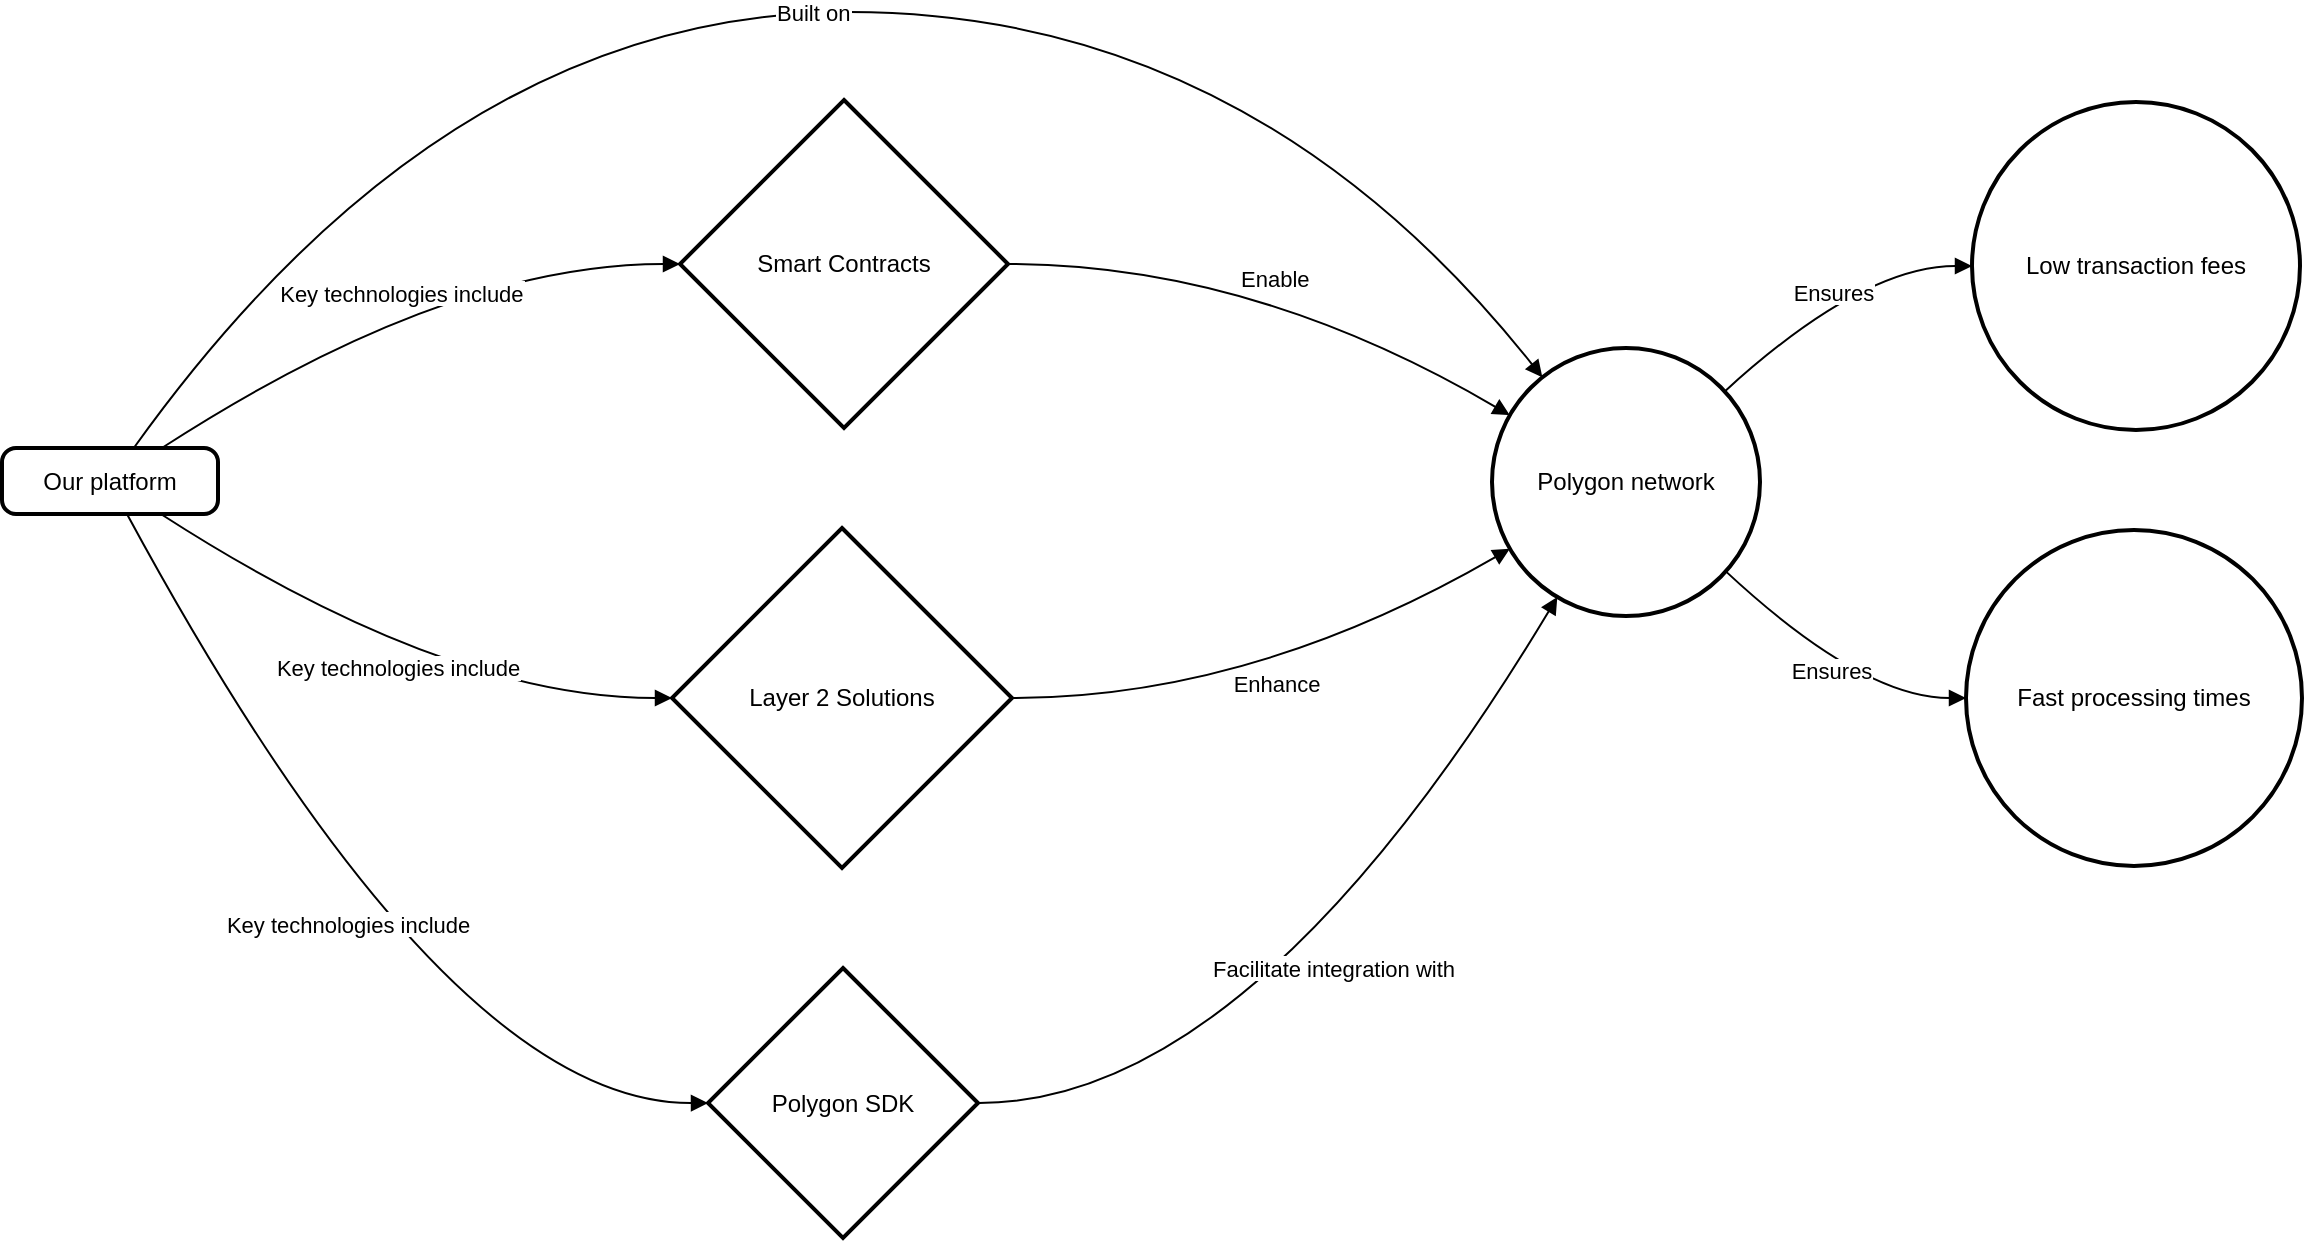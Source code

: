 <mxfile version="24.7.7">
  <diagram name="Pagina-1" id="CV3m6Ttj9oZ78XBdrQQR">
    <mxGraphModel>
      <root>
        <mxCell id="0" />
        <mxCell id="1" parent="0" />
        <mxCell id="2" value="Our platform" style="rounded=1;absoluteArcSize=1;arcSize=14;whiteSpace=wrap;strokeWidth=2;" vertex="1" parent="1">
          <mxGeometry y="227" width="108" height="33" as="geometry" />
        </mxCell>
        <mxCell id="3" value="Polygon network" style="ellipse;aspect=fixed;strokeWidth=2;whiteSpace=wrap;" vertex="1" parent="1">
          <mxGeometry x="745" y="177" width="134" height="134" as="geometry" />
        </mxCell>
        <mxCell id="4" value="Low transaction fees" style="ellipse;aspect=fixed;strokeWidth=2;whiteSpace=wrap;" vertex="1" parent="1">
          <mxGeometry x="985" y="54" width="164" height="164" as="geometry" />
        </mxCell>
        <mxCell id="5" value="Fast processing times" style="ellipse;aspect=fixed;strokeWidth=2;whiteSpace=wrap;" vertex="1" parent="1">
          <mxGeometry x="982" y="268" width="168" height="168" as="geometry" />
        </mxCell>
        <mxCell id="6" value="Smart Contracts" style="rhombus;strokeWidth=2;whiteSpace=wrap;" vertex="1" parent="1">
          <mxGeometry x="339" y="53" width="164" height="164" as="geometry" />
        </mxCell>
        <mxCell id="7" value="Layer 2 Solutions" style="rhombus;strokeWidth=2;whiteSpace=wrap;" vertex="1" parent="1">
          <mxGeometry x="335" y="267" width="170" height="170" as="geometry" />
        </mxCell>
        <mxCell id="8" value="Polygon SDK" style="rhombus;strokeWidth=2;whiteSpace=wrap;" vertex="1" parent="1">
          <mxGeometry x="353" y="487" width="135" height="135" as="geometry" />
        </mxCell>
        <mxCell id="9" value="Built on" style="curved=1;startArrow=none;endArrow=block;exitX=0.61;exitY=0;entryX=0.1;entryY=0;" edge="1" parent="1" source="2" target="3">
          <mxGeometry relative="1" as="geometry">
            <Array as="points">
              <mxPoint x="222" y="9" />
              <mxPoint x="625" y="9" />
            </Array>
          </mxGeometry>
        </mxCell>
        <mxCell id="10" value="Ensures" style="curved=1;startArrow=none;endArrow=block;exitX=1;exitY=0.04;entryX=0;entryY=0.5;" edge="1" parent="1" source="3" target="4">
          <mxGeometry relative="1" as="geometry">
            <Array as="points">
              <mxPoint x="930" y="136" />
            </Array>
          </mxGeometry>
        </mxCell>
        <mxCell id="11" value="Ensures" style="curved=1;startArrow=none;endArrow=block;exitX=1;exitY=0.95;entryX=0;entryY=0.5;" edge="1" parent="1" source="3" target="5">
          <mxGeometry relative="1" as="geometry">
            <Array as="points">
              <mxPoint x="930" y="352" />
            </Array>
          </mxGeometry>
        </mxCell>
        <mxCell id="12" value="Key technologies include" style="curved=1;startArrow=none;endArrow=block;exitX=0.74;exitY=0;entryX=0;entryY=0.5;" edge="1" parent="1" source="2" target="6">
          <mxGeometry relative="1" as="geometry">
            <Array as="points">
              <mxPoint x="222" y="135" />
            </Array>
          </mxGeometry>
        </mxCell>
        <mxCell id="13" value="Key technologies include" style="curved=1;startArrow=none;endArrow=block;exitX=0.74;exitY=1.01;entryX=0;entryY=0.5;" edge="1" parent="1" source="2" target="7">
          <mxGeometry relative="1" as="geometry">
            <Array as="points">
              <mxPoint x="222" y="352" />
            </Array>
          </mxGeometry>
        </mxCell>
        <mxCell id="14" value="Key technologies include" style="curved=1;startArrow=none;endArrow=block;exitX=0.58;exitY=1.01;entryX=0;entryY=0.5;" edge="1" parent="1" source="2" target="8">
          <mxGeometry relative="1" as="geometry">
            <Array as="points">
              <mxPoint x="222" y="555" />
            </Array>
          </mxGeometry>
        </mxCell>
        <mxCell id="15" value="Enable" style="curved=1;startArrow=none;endArrow=block;exitX=1;exitY=0.5;entryX=0;entryY=0.21;" edge="1" parent="1" source="6" target="3">
          <mxGeometry relative="1" as="geometry">
            <Array as="points">
              <mxPoint x="625" y="135" />
            </Array>
          </mxGeometry>
        </mxCell>
        <mxCell id="16" value="Enhance" style="curved=1;startArrow=none;endArrow=block;exitX=1;exitY=0.5;entryX=0;entryY=0.79;" edge="1" parent="1" source="7" target="3">
          <mxGeometry relative="1" as="geometry">
            <Array as="points">
              <mxPoint x="625" y="352" />
            </Array>
          </mxGeometry>
        </mxCell>
        <mxCell id="17" value="Facilitate integration with" style="curved=1;startArrow=none;endArrow=block;exitX=1;exitY=0.5;entryX=0.2;entryY=1;" edge="1" parent="1" source="8" target="3">
          <mxGeometry relative="1" as="geometry">
            <Array as="points">
              <mxPoint x="625" y="555" />
            </Array>
          </mxGeometry>
        </mxCell>
      </root>
    </mxGraphModel>
  </diagram>
</mxfile>
